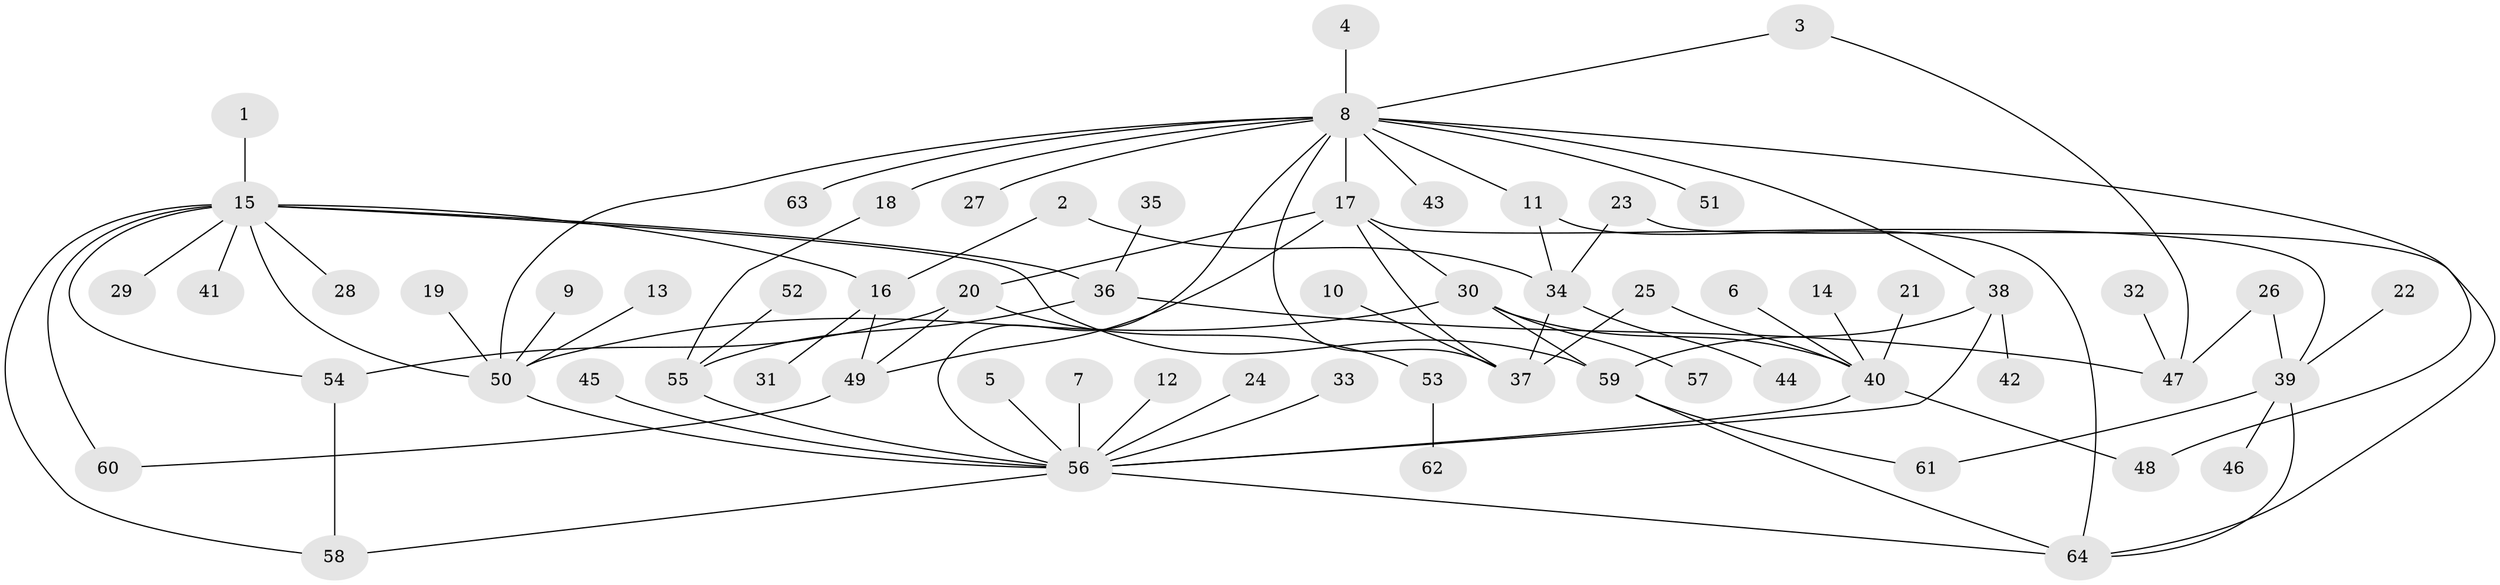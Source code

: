 // original degree distribution, {10: 0.0078125, 16: 0.0078125, 14: 0.0078125, 15: 0.0078125, 6: 0.046875, 1: 0.5390625, 4: 0.0546875, 2: 0.1875, 8: 0.015625, 9: 0.0078125, 7: 0.0078125, 5: 0.03125, 3: 0.078125}
// Generated by graph-tools (version 1.1) at 2025/01/03/09/25 03:01:51]
// undirected, 64 vertices, 89 edges
graph export_dot {
graph [start="1"]
  node [color=gray90,style=filled];
  1;
  2;
  3;
  4;
  5;
  6;
  7;
  8;
  9;
  10;
  11;
  12;
  13;
  14;
  15;
  16;
  17;
  18;
  19;
  20;
  21;
  22;
  23;
  24;
  25;
  26;
  27;
  28;
  29;
  30;
  31;
  32;
  33;
  34;
  35;
  36;
  37;
  38;
  39;
  40;
  41;
  42;
  43;
  44;
  45;
  46;
  47;
  48;
  49;
  50;
  51;
  52;
  53;
  54;
  55;
  56;
  57;
  58;
  59;
  60;
  61;
  62;
  63;
  64;
  1 -- 15 [weight=1.0];
  2 -- 16 [weight=1.0];
  2 -- 34 [weight=1.0];
  3 -- 8 [weight=1.0];
  3 -- 47 [weight=1.0];
  4 -- 8 [weight=1.0];
  5 -- 56 [weight=1.0];
  6 -- 40 [weight=1.0];
  7 -- 56 [weight=1.0];
  8 -- 11 [weight=1.0];
  8 -- 17 [weight=1.0];
  8 -- 18 [weight=1.0];
  8 -- 27 [weight=1.0];
  8 -- 37 [weight=1.0];
  8 -- 38 [weight=1.0];
  8 -- 43 [weight=1.0];
  8 -- 48 [weight=1.0];
  8 -- 50 [weight=1.0];
  8 -- 51 [weight=1.0];
  8 -- 56 [weight=1.0];
  8 -- 63 [weight=1.0];
  9 -- 50 [weight=1.0];
  10 -- 37 [weight=1.0];
  11 -- 34 [weight=1.0];
  11 -- 64 [weight=1.0];
  12 -- 56 [weight=1.0];
  13 -- 50 [weight=1.0];
  14 -- 40 [weight=1.0];
  15 -- 16 [weight=1.0];
  15 -- 28 [weight=1.0];
  15 -- 29 [weight=1.0];
  15 -- 36 [weight=1.0];
  15 -- 41 [weight=1.0];
  15 -- 50 [weight=1.0];
  15 -- 54 [weight=1.0];
  15 -- 58 [weight=1.0];
  15 -- 59 [weight=1.0];
  15 -- 60 [weight=1.0];
  16 -- 31 [weight=1.0];
  16 -- 49 [weight=1.0];
  17 -- 20 [weight=2.0];
  17 -- 30 [weight=2.0];
  17 -- 37 [weight=1.0];
  17 -- 39 [weight=1.0];
  17 -- 49 [weight=1.0];
  18 -- 55 [weight=1.0];
  19 -- 50 [weight=1.0];
  20 -- 49 [weight=2.0];
  20 -- 53 [weight=2.0];
  20 -- 54 [weight=1.0];
  21 -- 40 [weight=1.0];
  22 -- 39 [weight=1.0];
  23 -- 34 [weight=1.0];
  23 -- 64 [weight=1.0];
  24 -- 56 [weight=1.0];
  25 -- 37 [weight=1.0];
  25 -- 40 [weight=1.0];
  26 -- 39 [weight=1.0];
  26 -- 47 [weight=1.0];
  30 -- 40 [weight=1.0];
  30 -- 50 [weight=1.0];
  30 -- 57 [weight=1.0];
  30 -- 59 [weight=1.0];
  32 -- 47 [weight=1.0];
  33 -- 56 [weight=1.0];
  34 -- 37 [weight=1.0];
  34 -- 44 [weight=1.0];
  35 -- 36 [weight=1.0];
  36 -- 47 [weight=1.0];
  36 -- 55 [weight=1.0];
  38 -- 42 [weight=2.0];
  38 -- 56 [weight=1.0];
  38 -- 59 [weight=1.0];
  39 -- 46 [weight=1.0];
  39 -- 61 [weight=1.0];
  39 -- 64 [weight=1.0];
  40 -- 48 [weight=1.0];
  40 -- 56 [weight=1.0];
  45 -- 56 [weight=1.0];
  49 -- 60 [weight=1.0];
  50 -- 56 [weight=1.0];
  52 -- 55 [weight=1.0];
  53 -- 62 [weight=1.0];
  54 -- 58 [weight=1.0];
  55 -- 56 [weight=1.0];
  56 -- 58 [weight=1.0];
  56 -- 64 [weight=1.0];
  59 -- 61 [weight=1.0];
  59 -- 64 [weight=1.0];
}
